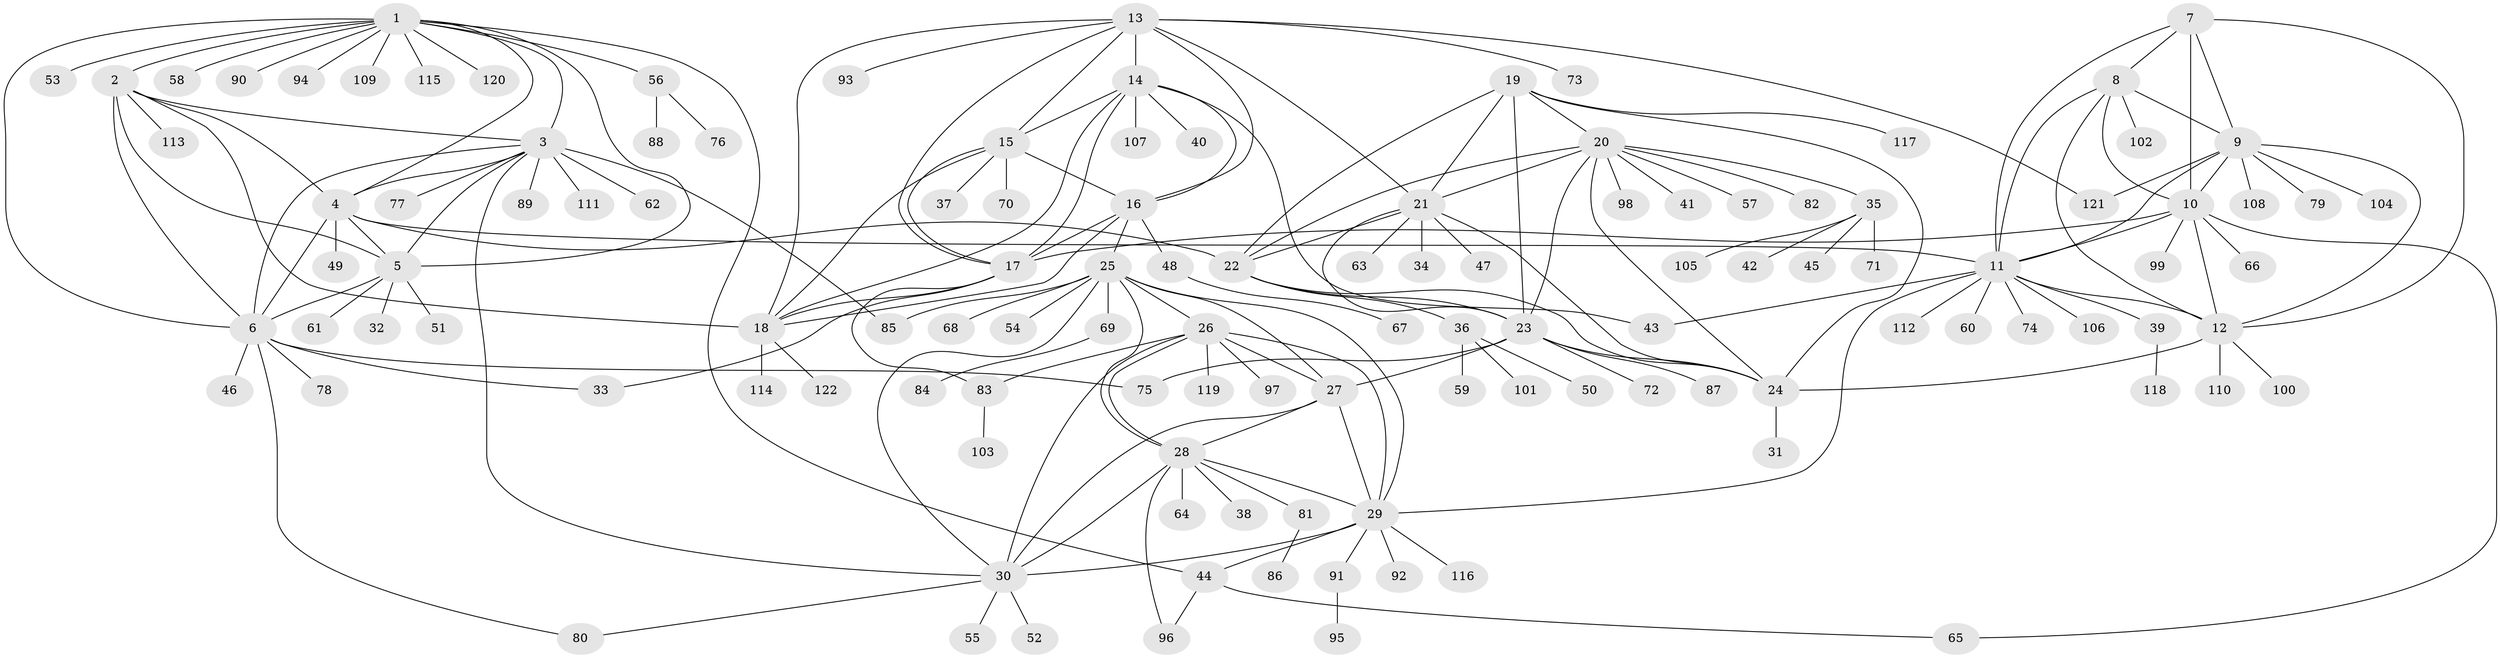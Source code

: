// coarse degree distribution, {9: 0.046511627906976744, 6: 0.06976744186046512, 5: 0.023255813953488372, 8: 0.046511627906976744, 2: 0.10465116279069768, 1: 0.5697674418604651, 7: 0.05813953488372093, 12: 0.011627906976744186, 4: 0.03488372093023256, 3: 0.011627906976744186, 11: 0.011627906976744186, 10: 0.011627906976744186}
// Generated by graph-tools (version 1.1) at 2025/37/03/04/25 23:37:30]
// undirected, 122 vertices, 187 edges
graph export_dot {
  node [color=gray90,style=filled];
  1;
  2;
  3;
  4;
  5;
  6;
  7;
  8;
  9;
  10;
  11;
  12;
  13;
  14;
  15;
  16;
  17;
  18;
  19;
  20;
  21;
  22;
  23;
  24;
  25;
  26;
  27;
  28;
  29;
  30;
  31;
  32;
  33;
  34;
  35;
  36;
  37;
  38;
  39;
  40;
  41;
  42;
  43;
  44;
  45;
  46;
  47;
  48;
  49;
  50;
  51;
  52;
  53;
  54;
  55;
  56;
  57;
  58;
  59;
  60;
  61;
  62;
  63;
  64;
  65;
  66;
  67;
  68;
  69;
  70;
  71;
  72;
  73;
  74;
  75;
  76;
  77;
  78;
  79;
  80;
  81;
  82;
  83;
  84;
  85;
  86;
  87;
  88;
  89;
  90;
  91;
  92;
  93;
  94;
  95;
  96;
  97;
  98;
  99;
  100;
  101;
  102;
  103;
  104;
  105;
  106;
  107;
  108;
  109;
  110;
  111;
  112;
  113;
  114;
  115;
  116;
  117;
  118;
  119;
  120;
  121;
  122;
  1 -- 2;
  1 -- 3;
  1 -- 4;
  1 -- 5;
  1 -- 6;
  1 -- 44;
  1 -- 53;
  1 -- 56;
  1 -- 58;
  1 -- 90;
  1 -- 94;
  1 -- 109;
  1 -- 115;
  1 -- 120;
  2 -- 3;
  2 -- 4;
  2 -- 5;
  2 -- 6;
  2 -- 18;
  2 -- 113;
  3 -- 4;
  3 -- 5;
  3 -- 6;
  3 -- 30;
  3 -- 62;
  3 -- 77;
  3 -- 85;
  3 -- 89;
  3 -- 111;
  4 -- 5;
  4 -- 6;
  4 -- 11;
  4 -- 22;
  4 -- 49;
  5 -- 6;
  5 -- 32;
  5 -- 51;
  5 -- 61;
  6 -- 33;
  6 -- 46;
  6 -- 75;
  6 -- 78;
  6 -- 80;
  7 -- 8;
  7 -- 9;
  7 -- 10;
  7 -- 11;
  7 -- 12;
  8 -- 9;
  8 -- 10;
  8 -- 11;
  8 -- 12;
  8 -- 102;
  9 -- 10;
  9 -- 11;
  9 -- 12;
  9 -- 79;
  9 -- 104;
  9 -- 108;
  9 -- 121;
  10 -- 11;
  10 -- 12;
  10 -- 17;
  10 -- 65;
  10 -- 66;
  10 -- 99;
  11 -- 12;
  11 -- 29;
  11 -- 39;
  11 -- 43;
  11 -- 60;
  11 -- 74;
  11 -- 106;
  11 -- 112;
  12 -- 24;
  12 -- 100;
  12 -- 110;
  13 -- 14;
  13 -- 15;
  13 -- 16;
  13 -- 17;
  13 -- 18;
  13 -- 21;
  13 -- 73;
  13 -- 93;
  13 -- 121;
  14 -- 15;
  14 -- 16;
  14 -- 17;
  14 -- 18;
  14 -- 40;
  14 -- 43;
  14 -- 107;
  15 -- 16;
  15 -- 17;
  15 -- 18;
  15 -- 37;
  15 -- 70;
  16 -- 17;
  16 -- 18;
  16 -- 25;
  16 -- 48;
  17 -- 18;
  17 -- 33;
  17 -- 83;
  18 -- 114;
  18 -- 122;
  19 -- 20;
  19 -- 21;
  19 -- 22;
  19 -- 23;
  19 -- 24;
  19 -- 117;
  20 -- 21;
  20 -- 22;
  20 -- 23;
  20 -- 24;
  20 -- 35;
  20 -- 41;
  20 -- 57;
  20 -- 82;
  20 -- 98;
  21 -- 22;
  21 -- 23;
  21 -- 24;
  21 -- 34;
  21 -- 47;
  21 -- 63;
  22 -- 23;
  22 -- 24;
  22 -- 36;
  23 -- 24;
  23 -- 27;
  23 -- 72;
  23 -- 75;
  23 -- 87;
  24 -- 31;
  25 -- 26;
  25 -- 27;
  25 -- 28;
  25 -- 29;
  25 -- 30;
  25 -- 54;
  25 -- 68;
  25 -- 69;
  25 -- 85;
  26 -- 27;
  26 -- 28;
  26 -- 29;
  26 -- 30;
  26 -- 83;
  26 -- 97;
  26 -- 119;
  27 -- 28;
  27 -- 29;
  27 -- 30;
  28 -- 29;
  28 -- 30;
  28 -- 38;
  28 -- 64;
  28 -- 81;
  28 -- 96;
  29 -- 30;
  29 -- 44;
  29 -- 91;
  29 -- 92;
  29 -- 116;
  30 -- 52;
  30 -- 55;
  30 -- 80;
  35 -- 42;
  35 -- 45;
  35 -- 71;
  35 -- 105;
  36 -- 50;
  36 -- 59;
  36 -- 101;
  39 -- 118;
  44 -- 65;
  44 -- 96;
  48 -- 67;
  56 -- 76;
  56 -- 88;
  69 -- 84;
  81 -- 86;
  83 -- 103;
  91 -- 95;
}
